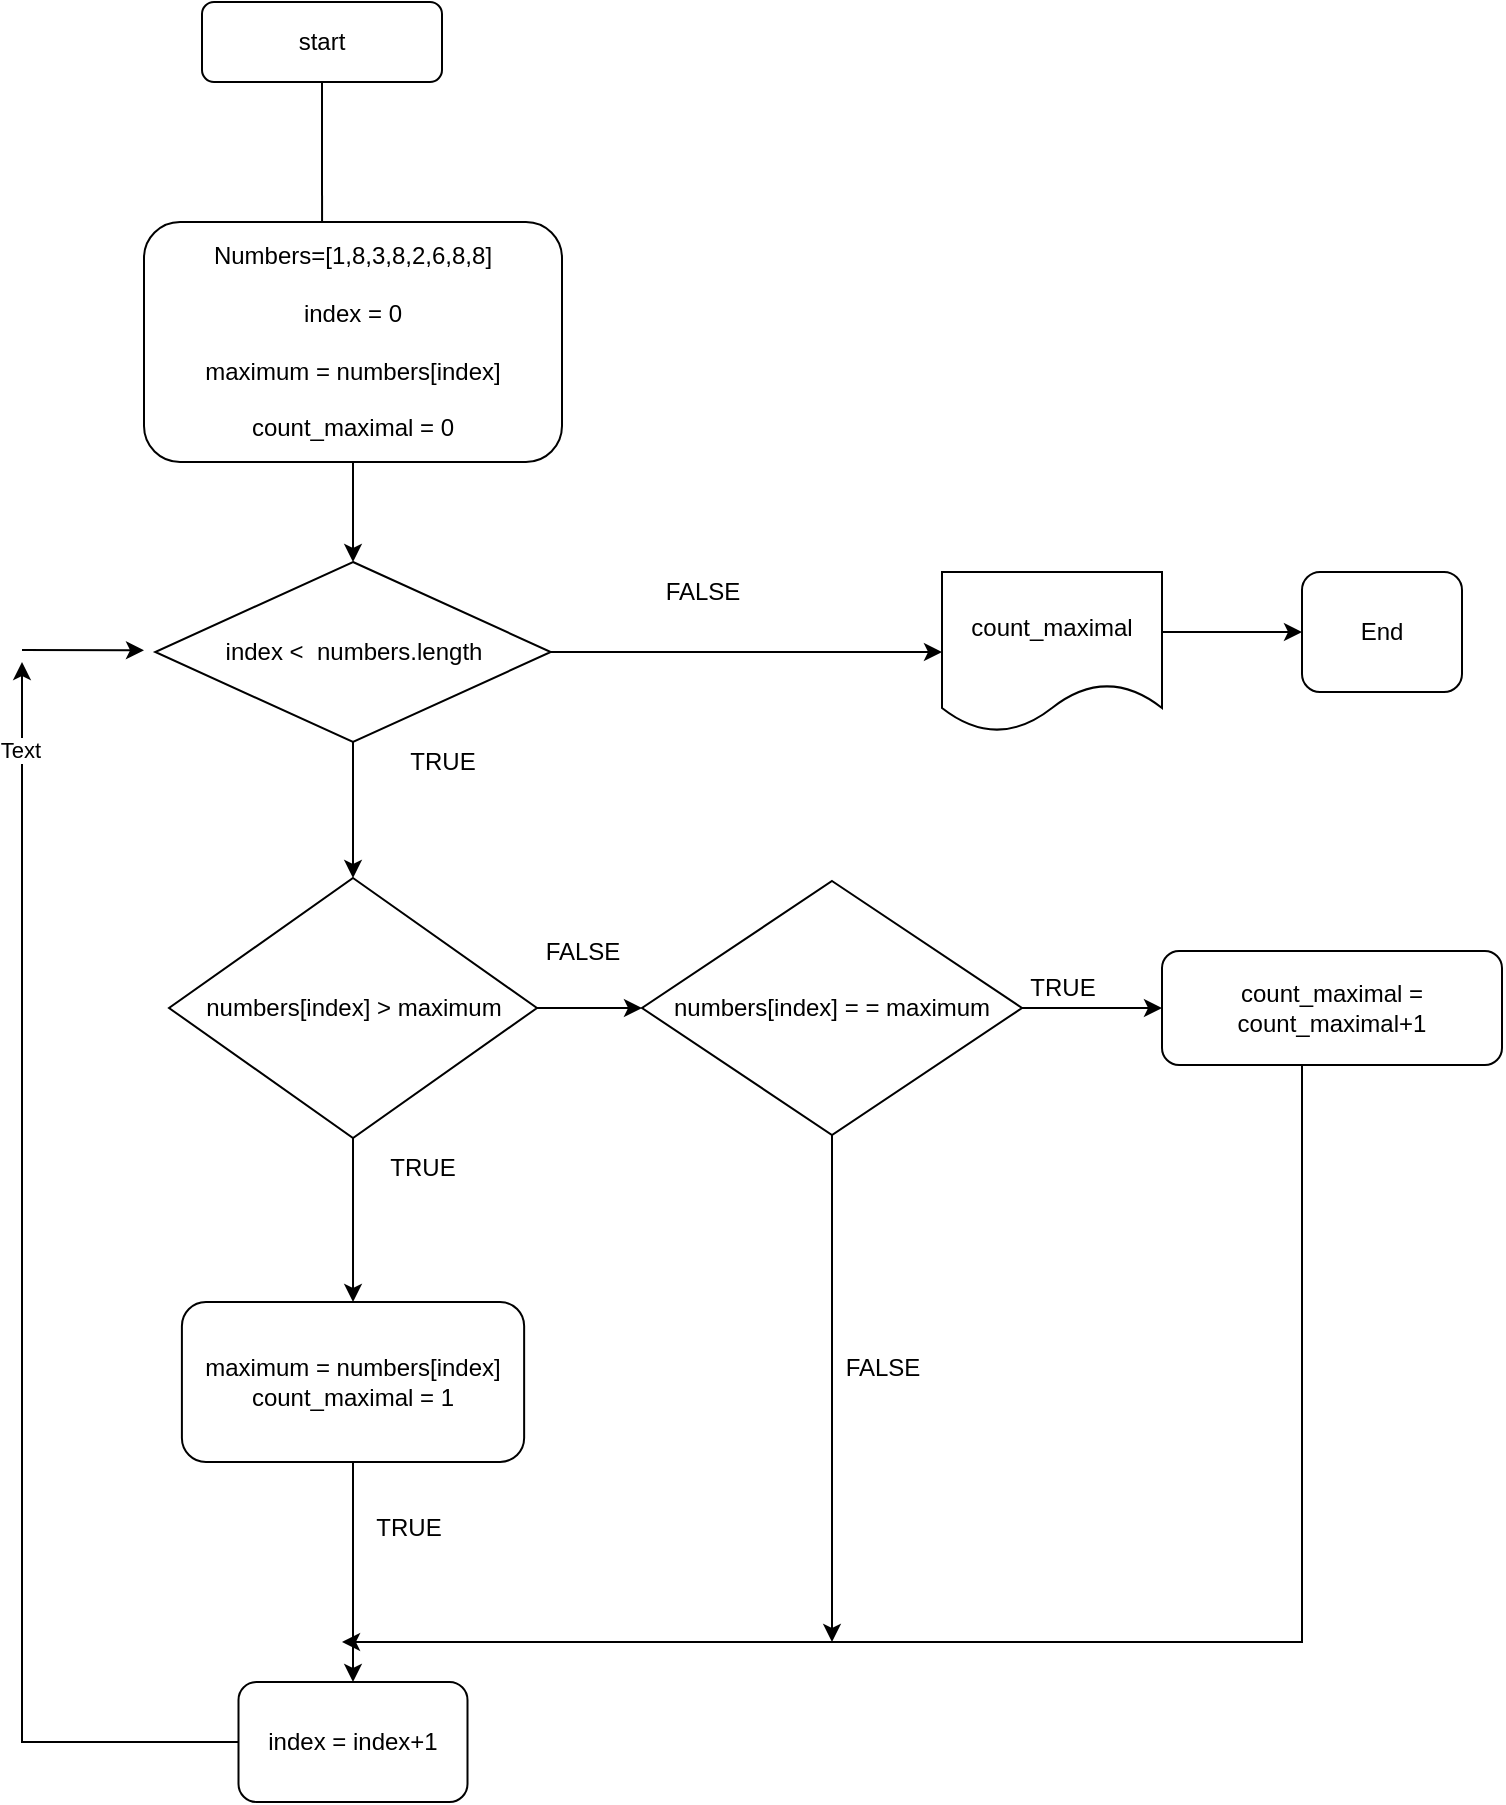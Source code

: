 <mxfile version="21.7.1" type="device">
  <diagram name="Страница — 1" id="4QyIB4pzYGaFtxFctbQb">
    <mxGraphModel dx="746" dy="457" grid="1" gridSize="10" guides="1" tooltips="1" connect="1" arrows="1" fold="1" page="1" pageScale="1" pageWidth="827" pageHeight="1169" math="0" shadow="0">
      <root>
        <mxCell id="0" />
        <mxCell id="1" parent="0" />
        <mxCell id="QVGytKcKwZL8honaYoRZ-9" style="edgeStyle=orthogonalEdgeStyle;rounded=0;orthogonalLoop=1;jettySize=auto;html=1;exitX=0.5;exitY=1;exitDx=0;exitDy=0;entryX=0.426;entryY=0.167;entryDx=0;entryDy=0;entryPerimeter=0;" edge="1" parent="1" source="QVGytKcKwZL8honaYoRZ-1" target="QVGytKcKwZL8honaYoRZ-3">
          <mxGeometry relative="1" as="geometry">
            <mxPoint x="360" y="110.0" as="targetPoint" />
          </mxGeometry>
        </mxCell>
        <mxCell id="QVGytKcKwZL8honaYoRZ-1" value="start" style="rounded=1;whiteSpace=wrap;html=1;" vertex="1" parent="1">
          <mxGeometry x="180" y="20" width="120" height="40" as="geometry" />
        </mxCell>
        <mxCell id="QVGytKcKwZL8honaYoRZ-10" style="edgeStyle=orthogonalEdgeStyle;rounded=0;orthogonalLoop=1;jettySize=auto;html=1;exitX=0.5;exitY=1;exitDx=0;exitDy=0;entryX=0.5;entryY=0;entryDx=0;entryDy=0;" edge="1" parent="1" source="QVGytKcKwZL8honaYoRZ-3" target="QVGytKcKwZL8honaYoRZ-4">
          <mxGeometry relative="1" as="geometry" />
        </mxCell>
        <mxCell id="QVGytKcKwZL8honaYoRZ-3" value="Numbers=[1,8,3,8,2,6,8,8]&lt;br&gt;&lt;br&gt;index = 0&lt;br&gt;&lt;br&gt;maximum = numbers[index]&lt;br&gt;&lt;br&gt;count_maximal = 0" style="rounded=1;whiteSpace=wrap;html=1;" vertex="1" parent="1">
          <mxGeometry x="151" y="130" width="209" height="120" as="geometry" />
        </mxCell>
        <mxCell id="QVGytKcKwZL8honaYoRZ-11" style="edgeStyle=orthogonalEdgeStyle;rounded=0;orthogonalLoop=1;jettySize=auto;html=1;entryX=0.5;entryY=0;entryDx=0;entryDy=0;" edge="1" parent="1" source="QVGytKcKwZL8honaYoRZ-4" target="QVGytKcKwZL8honaYoRZ-5">
          <mxGeometry relative="1" as="geometry" />
        </mxCell>
        <mxCell id="QVGytKcKwZL8honaYoRZ-56" style="edgeStyle=orthogonalEdgeStyle;rounded=0;orthogonalLoop=1;jettySize=auto;html=1;exitX=1;exitY=0.5;exitDx=0;exitDy=0;entryX=0;entryY=0.5;entryDx=0;entryDy=0;" edge="1" parent="1" source="QVGytKcKwZL8honaYoRZ-4" target="QVGytKcKwZL8honaYoRZ-28">
          <mxGeometry relative="1" as="geometry" />
        </mxCell>
        <mxCell id="QVGytKcKwZL8honaYoRZ-4" value="index &amp;lt;&amp;nbsp; numbers.length" style="rhombus;whiteSpace=wrap;html=1;" vertex="1" parent="1">
          <mxGeometry x="156.63" y="300" width="197.75" height="90" as="geometry" />
        </mxCell>
        <mxCell id="QVGytKcKwZL8honaYoRZ-15" style="edgeStyle=orthogonalEdgeStyle;rounded=0;orthogonalLoop=1;jettySize=auto;html=1;exitX=0.5;exitY=1;exitDx=0;exitDy=0;entryX=0.5;entryY=0;entryDx=0;entryDy=0;" edge="1" parent="1" source="QVGytKcKwZL8honaYoRZ-5" target="QVGytKcKwZL8honaYoRZ-6">
          <mxGeometry relative="1" as="geometry" />
        </mxCell>
        <mxCell id="QVGytKcKwZL8honaYoRZ-36" style="edgeStyle=orthogonalEdgeStyle;rounded=0;orthogonalLoop=1;jettySize=auto;html=1;exitX=1;exitY=0.5;exitDx=0;exitDy=0;entryX=0;entryY=0.5;entryDx=0;entryDy=0;" edge="1" parent="1" source="QVGytKcKwZL8honaYoRZ-5" target="QVGytKcKwZL8honaYoRZ-34">
          <mxGeometry relative="1" as="geometry" />
        </mxCell>
        <mxCell id="QVGytKcKwZL8honaYoRZ-5" value="numbers[index] &amp;gt; maximum" style="rhombus;whiteSpace=wrap;html=1;" vertex="1" parent="1">
          <mxGeometry x="163.52" y="458" width="183.97" height="130" as="geometry" />
        </mxCell>
        <mxCell id="QVGytKcKwZL8honaYoRZ-16" style="edgeStyle=orthogonalEdgeStyle;rounded=0;orthogonalLoop=1;jettySize=auto;html=1;exitX=0.5;exitY=1;exitDx=0;exitDy=0;entryX=0.5;entryY=0;entryDx=0;entryDy=0;" edge="1" parent="1" source="QVGytKcKwZL8honaYoRZ-6" target="QVGytKcKwZL8honaYoRZ-8">
          <mxGeometry relative="1" as="geometry" />
        </mxCell>
        <mxCell id="QVGytKcKwZL8honaYoRZ-6" value="maximum = numbers[index]&lt;br&gt;count_maximal = 1" style="rounded=1;whiteSpace=wrap;html=1;" vertex="1" parent="1">
          <mxGeometry x="169.95" y="670" width="171.12" height="80" as="geometry" />
        </mxCell>
        <mxCell id="QVGytKcKwZL8honaYoRZ-50" style="edgeStyle=orthogonalEdgeStyle;rounded=0;orthogonalLoop=1;jettySize=auto;html=1;" edge="1" parent="1" source="QVGytKcKwZL8honaYoRZ-8">
          <mxGeometry relative="1" as="geometry">
            <mxPoint x="90" y="350" as="targetPoint" />
            <Array as="points">
              <mxPoint x="90" y="890" />
            </Array>
          </mxGeometry>
        </mxCell>
        <mxCell id="QVGytKcKwZL8honaYoRZ-53" value="Text" style="edgeLabel;html=1;align=center;verticalAlign=middle;resizable=0;points=[];" vertex="1" connectable="0" parent="QVGytKcKwZL8honaYoRZ-50">
          <mxGeometry x="0.867" y="1" relative="1" as="geometry">
            <mxPoint as="offset" />
          </mxGeometry>
        </mxCell>
        <mxCell id="QVGytKcKwZL8honaYoRZ-8" value="index = index+1" style="rounded=1;whiteSpace=wrap;html=1;" vertex="1" parent="1">
          <mxGeometry x="198.25" y="860" width="114.5" height="60" as="geometry" />
        </mxCell>
        <mxCell id="QVGytKcKwZL8honaYoRZ-20" value="TRUE" style="text;html=1;align=center;verticalAlign=middle;resizable=0;points=[];autosize=1;strokeColor=none;fillColor=none;" vertex="1" parent="1">
          <mxGeometry x="270" y="385" width="60" height="30" as="geometry" />
        </mxCell>
        <mxCell id="QVGytKcKwZL8honaYoRZ-21" value="TRUE" style="text;html=1;align=center;verticalAlign=middle;resizable=0;points=[];autosize=1;strokeColor=none;fillColor=none;" vertex="1" parent="1">
          <mxGeometry x="260" y="588" width="60" height="30" as="geometry" />
        </mxCell>
        <mxCell id="QVGytKcKwZL8honaYoRZ-23" value="TRUE" style="text;html=1;align=center;verticalAlign=middle;resizable=0;points=[];autosize=1;strokeColor=none;fillColor=none;" vertex="1" parent="1">
          <mxGeometry x="252.75" y="768" width="60" height="30" as="geometry" />
        </mxCell>
        <mxCell id="QVGytKcKwZL8honaYoRZ-26" value="End" style="rounded=1;whiteSpace=wrap;html=1;" vertex="1" parent="1">
          <mxGeometry x="730" y="305" width="80" height="60" as="geometry" />
        </mxCell>
        <mxCell id="QVGytKcKwZL8honaYoRZ-30" value="" style="edgeStyle=orthogonalEdgeStyle;rounded=0;orthogonalLoop=1;jettySize=auto;html=1;" edge="1" parent="1" source="QVGytKcKwZL8honaYoRZ-28" target="QVGytKcKwZL8honaYoRZ-26">
          <mxGeometry relative="1" as="geometry">
            <Array as="points">
              <mxPoint x="710" y="335" />
              <mxPoint x="710" y="335" />
            </Array>
          </mxGeometry>
        </mxCell>
        <mxCell id="QVGytKcKwZL8honaYoRZ-28" value="count_maximal" style="shape=document;whiteSpace=wrap;html=1;boundedLbl=1;" vertex="1" parent="1">
          <mxGeometry x="550" y="305" width="110" height="80" as="geometry" />
        </mxCell>
        <mxCell id="QVGytKcKwZL8honaYoRZ-37" style="edgeStyle=orthogonalEdgeStyle;rounded=0;orthogonalLoop=1;jettySize=auto;html=1;exitX=1;exitY=0.5;exitDx=0;exitDy=0;" edge="1" parent="1" source="QVGytKcKwZL8honaYoRZ-34" target="QVGytKcKwZL8honaYoRZ-35">
          <mxGeometry relative="1" as="geometry" />
        </mxCell>
        <mxCell id="QVGytKcKwZL8honaYoRZ-44" style="edgeStyle=orthogonalEdgeStyle;rounded=0;orthogonalLoop=1;jettySize=auto;html=1;exitX=0.5;exitY=1;exitDx=0;exitDy=0;" edge="1" parent="1" source="QVGytKcKwZL8honaYoRZ-34">
          <mxGeometry relative="1" as="geometry">
            <mxPoint x="495" y="840" as="targetPoint" />
          </mxGeometry>
        </mxCell>
        <mxCell id="QVGytKcKwZL8honaYoRZ-34" value="numbers[index] = = maximum" style="rhombus;whiteSpace=wrap;html=1;" vertex="1" parent="1">
          <mxGeometry x="400" y="459.5" width="190" height="127" as="geometry" />
        </mxCell>
        <mxCell id="QVGytKcKwZL8honaYoRZ-47" style="edgeStyle=elbowEdgeStyle;rounded=0;orthogonalLoop=1;jettySize=auto;html=1;exitX=0.5;exitY=1;exitDx=0;exitDy=0;" edge="1" parent="1" source="QVGytKcKwZL8honaYoRZ-35">
          <mxGeometry relative="1" as="geometry">
            <mxPoint x="250" y="840" as="targetPoint" />
            <mxPoint x="945" y="550.0" as="sourcePoint" />
            <Array as="points">
              <mxPoint x="730" y="700" />
            </Array>
          </mxGeometry>
        </mxCell>
        <mxCell id="QVGytKcKwZL8honaYoRZ-35" value="count_maximal = count_maximal+1" style="rounded=1;whiteSpace=wrap;html=1;" vertex="1" parent="1">
          <mxGeometry x="660" y="494.5" width="170" height="57" as="geometry" />
        </mxCell>
        <mxCell id="QVGytKcKwZL8honaYoRZ-39" value="FALSE" style="text;html=1;align=center;verticalAlign=middle;resizable=0;points=[];autosize=1;strokeColor=none;fillColor=none;" vertex="1" parent="1">
          <mxGeometry x="400" y="300" width="60" height="30" as="geometry" />
        </mxCell>
        <mxCell id="QVGytKcKwZL8honaYoRZ-40" value="FALSE" style="text;html=1;align=center;verticalAlign=middle;resizable=0;points=[];autosize=1;strokeColor=none;fillColor=none;" vertex="1" parent="1">
          <mxGeometry x="340" y="480" width="60" height="30" as="geometry" />
        </mxCell>
        <mxCell id="QVGytKcKwZL8honaYoRZ-41" value="TRUE" style="text;html=1;align=center;verticalAlign=middle;resizable=0;points=[];autosize=1;strokeColor=none;fillColor=none;" vertex="1" parent="1">
          <mxGeometry x="580" y="498" width="60" height="30" as="geometry" />
        </mxCell>
        <mxCell id="QVGytKcKwZL8honaYoRZ-48" value="FALSE" style="text;html=1;align=center;verticalAlign=middle;resizable=0;points=[];autosize=1;strokeColor=none;fillColor=none;" vertex="1" parent="1">
          <mxGeometry x="490" y="688" width="60" height="30" as="geometry" />
        </mxCell>
        <mxCell id="QVGytKcKwZL8honaYoRZ-52" value="" style="edgeStyle=none;orthogonalLoop=1;jettySize=auto;html=1;rounded=0;" edge="1" parent="1">
          <mxGeometry width="100" relative="1" as="geometry">
            <mxPoint x="90" y="344" as="sourcePoint" />
            <mxPoint x="151" y="344.17" as="targetPoint" />
            <Array as="points" />
          </mxGeometry>
        </mxCell>
      </root>
    </mxGraphModel>
  </diagram>
</mxfile>
